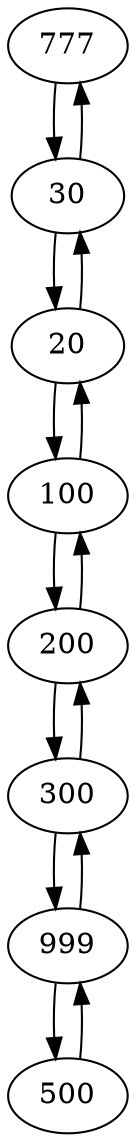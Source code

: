 // Tarea 1 - Lab
digraph {
	3 [label=777]
	3 -> 2
	2 [label=30]
	2 -> 1
	2 -> 3
	1 [label=20]
	1 -> 5
	1 -> 2
	5 [label=100]
	5 -> 6
	5 -> 1
	6 [label=200]
	6 -> 7
	6 -> 5
	7 [label=300]
	7 -> 8
	7 -> 6
	8 [label=999]
	8 -> 9
	8 -> 7
	9 [label=500]
	9 -> 8
}
